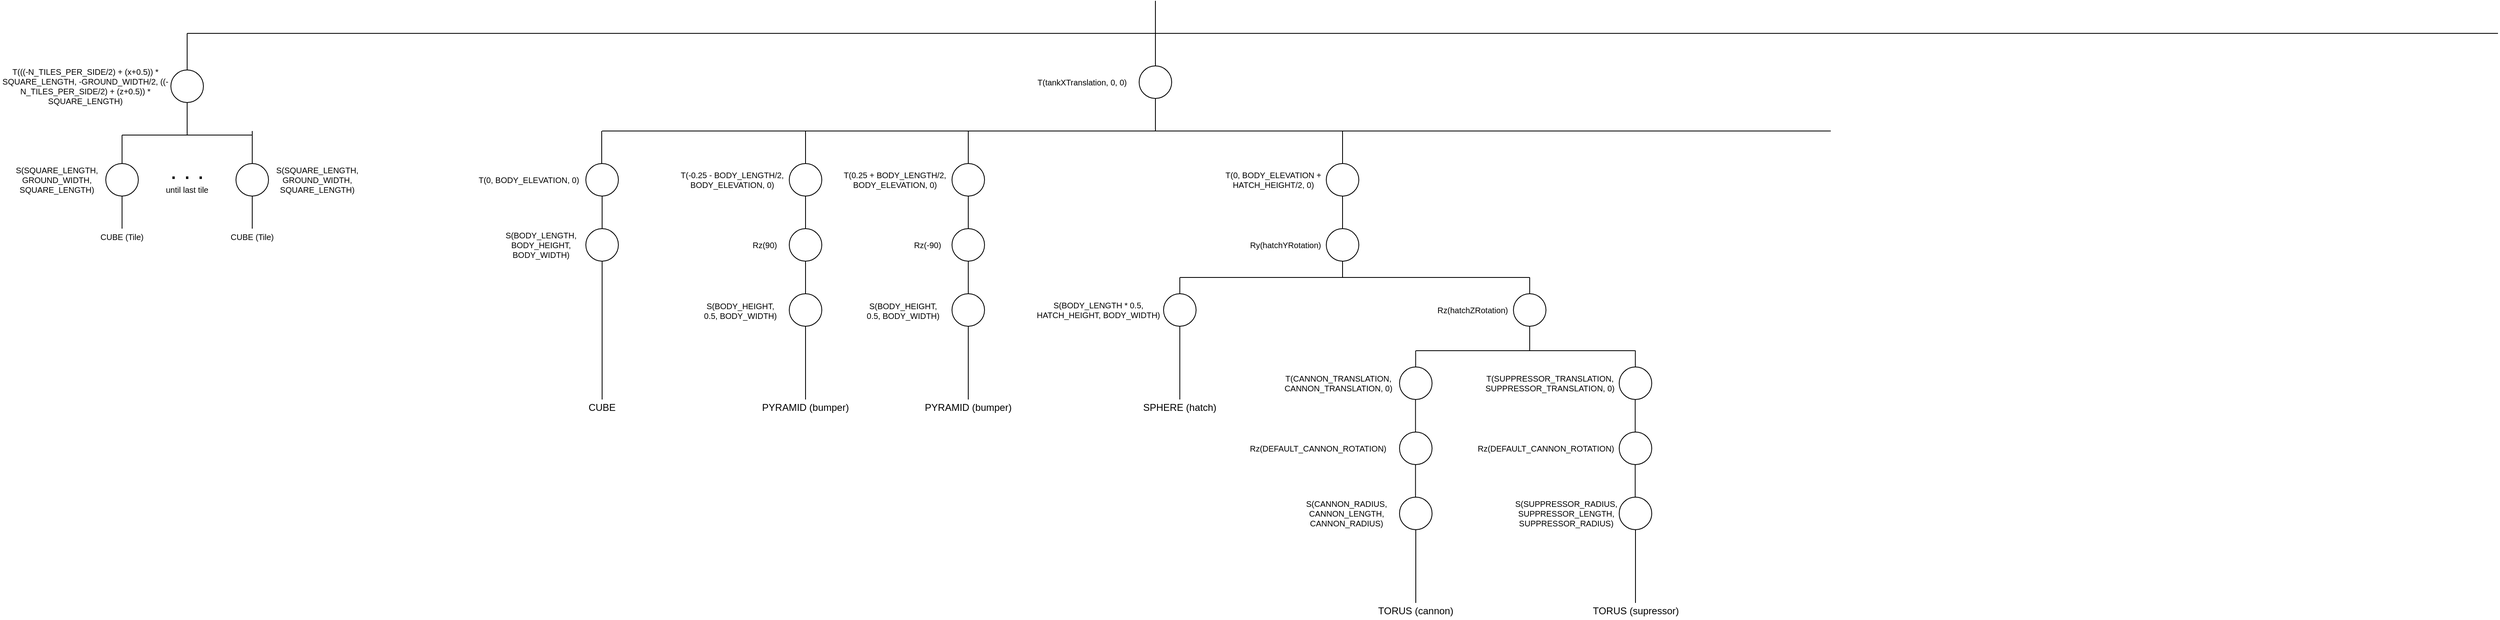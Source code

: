 <mxfile version="14.7.6" type="github">
  <diagram id="4qcgYPeACVD64t_3w7zX" name="Page-1">
    <mxGraphModel dx="4405" dy="1880" grid="1" gridSize="10" guides="1" tooltips="1" connect="1" arrows="1" fold="1" page="1" pageScale="1" pageWidth="850" pageHeight="1100" math="0" shadow="0">
      <root>
        <mxCell id="0" />
        <mxCell id="1" parent="0" />
        <mxCell id="SJ6Oe2fIhcbohcmGYuYU-1" value="" style="endArrow=none;html=1;" parent="1" edge="1">
          <mxGeometry width="50" height="50" relative="1" as="geometry">
            <mxPoint x="840" y="100" as="sourcePoint" />
            <mxPoint x="840" y="20" as="targetPoint" />
          </mxGeometry>
        </mxCell>
        <mxCell id="SJ6Oe2fIhcbohcmGYuYU-2" value="" style="endArrow=none;html=1;" parent="1" edge="1">
          <mxGeometry width="50" height="50" relative="1" as="geometry">
            <mxPoint x="2490" y="60" as="sourcePoint" />
            <mxPoint x="-350" y="60" as="targetPoint" />
          </mxGeometry>
        </mxCell>
        <mxCell id="SJ6Oe2fIhcbohcmGYuYU-4" value="" style="endArrow=none;html=1;" parent="1" edge="1">
          <mxGeometry width="50" height="50" relative="1" as="geometry">
            <mxPoint x="-350" y="160" as="sourcePoint" />
            <mxPoint x="-350" y="60" as="targetPoint" />
          </mxGeometry>
        </mxCell>
        <mxCell id="SJ6Oe2fIhcbohcmGYuYU-7" value="" style="ellipse;whiteSpace=wrap;html=1;aspect=fixed;" parent="1" vertex="1">
          <mxGeometry x="-370" y="105" width="40" height="40" as="geometry" />
        </mxCell>
        <mxCell id="SJ6Oe2fIhcbohcmGYuYU-9" value="" style="endArrow=none;html=1;fontSize=12;" parent="1" edge="1">
          <mxGeometry width="50" height="50" relative="1" as="geometry">
            <mxPoint x="-350" y="185" as="sourcePoint" />
            <mxPoint x="-350" y="145" as="targetPoint" />
          </mxGeometry>
        </mxCell>
        <mxCell id="SJ6Oe2fIhcbohcmGYuYU-10" value="" style="endArrow=none;html=1;fontSize=12;" parent="1" edge="1">
          <mxGeometry width="50" height="50" relative="1" as="geometry">
            <mxPoint x="-270" y="185" as="sourcePoint" />
            <mxPoint x="-430" y="185" as="targetPoint" />
          </mxGeometry>
        </mxCell>
        <mxCell id="SJ6Oe2fIhcbohcmGYuYU-11" value="" style="endArrow=none;html=1;fontSize=12;" parent="1" edge="1">
          <mxGeometry width="50" height="50" relative="1" as="geometry">
            <mxPoint x="-430" y="185" as="sourcePoint" />
            <mxPoint x="-430" y="225" as="targetPoint" />
          </mxGeometry>
        </mxCell>
        <mxCell id="SJ6Oe2fIhcbohcmGYuYU-12" value="T(((-N_TILES_PER_SIDE/2) + (x+0.5)) * SQUARE_LENGTH, -GROUND_WIDTH/2, ((-N_TILES_PER_SIDE/2) + (z+0.5)) * SQUARE_LENGTH)" style="text;html=1;strokeColor=none;fillColor=none;align=center;verticalAlign=middle;whiteSpace=wrap;rounded=0;fontSize=10;" parent="1" vertex="1">
          <mxGeometry x="-580" y="115" width="210" height="20" as="geometry" />
        </mxCell>
        <mxCell id="SJ6Oe2fIhcbohcmGYuYU-14" value="" style="ellipse;whiteSpace=wrap;html=1;aspect=fixed;fontSize=10;" parent="1" vertex="1">
          <mxGeometry x="-450" y="220" width="40" height="40" as="geometry" />
        </mxCell>
        <mxCell id="SJ6Oe2fIhcbohcmGYuYU-16" value="S(SQUARE_LENGTH, GROUND_WIDTH, SQUARE_LENGTH)" style="text;html=1;strokeColor=none;fillColor=none;align=center;verticalAlign=middle;whiteSpace=wrap;rounded=0;fontSize=10;" parent="1" vertex="1">
          <mxGeometry x="-550" y="230" width="80" height="20" as="geometry" />
        </mxCell>
        <mxCell id="SJ6Oe2fIhcbohcmGYuYU-17" value="" style="endArrow=none;html=1;fontSize=10;entryX=0.5;entryY=1;entryDx=0;entryDy=0;" parent="1" target="SJ6Oe2fIhcbohcmGYuYU-14" edge="1">
          <mxGeometry width="50" height="50" relative="1" as="geometry">
            <mxPoint x="-430" y="300" as="sourcePoint" />
            <mxPoint x="10" y="330" as="targetPoint" />
          </mxGeometry>
        </mxCell>
        <mxCell id="SJ6Oe2fIhcbohcmGYuYU-18" value="CUBE (Tile)" style="text;html=1;strokeColor=none;fillColor=none;align=center;verticalAlign=middle;whiteSpace=wrap;rounded=0;fontSize=10;" parent="1" vertex="1">
          <mxGeometry x="-460" y="300" width="60" height="20" as="geometry" />
        </mxCell>
        <mxCell id="SJ6Oe2fIhcbohcmGYuYU-19" value="&lt;div&gt;. . .&lt;/div&gt;&lt;div style=&quot;font-size: 10px&quot;&gt;until last tile&lt;/div&gt;&lt;div style=&quot;font-size: 10px&quot;&gt;&lt;br&gt;&lt;/div&gt;" style="text;html=1;strokeColor=none;fillColor=none;align=center;verticalAlign=middle;whiteSpace=wrap;rounded=0;fontSize=30;" parent="1" vertex="1">
          <mxGeometry x="-385" y="230" width="70" height="20" as="geometry" />
        </mxCell>
        <mxCell id="SJ6Oe2fIhcbohcmGYuYU-22" value="" style="endArrow=none;html=1;fontSize=12;" parent="1" edge="1">
          <mxGeometry width="50" height="50" relative="1" as="geometry">
            <mxPoint x="-270" y="180" as="sourcePoint" />
            <mxPoint x="-270" y="220" as="targetPoint" />
          </mxGeometry>
        </mxCell>
        <mxCell id="SJ6Oe2fIhcbohcmGYuYU-23" value="" style="ellipse;whiteSpace=wrap;html=1;aspect=fixed;fontSize=10;" parent="1" vertex="1">
          <mxGeometry x="-290" y="220" width="40" height="40" as="geometry" />
        </mxCell>
        <mxCell id="SJ6Oe2fIhcbohcmGYuYU-24" value="S(SQUARE_LENGTH, GROUND_WIDTH, SQUARE_LENGTH)" style="text;html=1;strokeColor=none;fillColor=none;align=center;verticalAlign=middle;whiteSpace=wrap;rounded=0;fontSize=10;" parent="1" vertex="1">
          <mxGeometry x="-230" y="230" width="80" height="20" as="geometry" />
        </mxCell>
        <mxCell id="SJ6Oe2fIhcbohcmGYuYU-26" value="" style="endArrow=none;html=1;fontSize=10;entryX=0.5;entryY=1;entryDx=0;entryDy=0;" parent="1" edge="1">
          <mxGeometry width="50" height="50" relative="1" as="geometry">
            <mxPoint x="-270" y="300" as="sourcePoint" />
            <mxPoint x="-270" y="260" as="targetPoint" />
          </mxGeometry>
        </mxCell>
        <mxCell id="SJ6Oe2fIhcbohcmGYuYU-27" value="CUBE (Tile)" style="text;html=1;strokeColor=none;fillColor=none;align=center;verticalAlign=middle;whiteSpace=wrap;rounded=0;fontSize=10;" parent="1" vertex="1">
          <mxGeometry x="-300" y="300" width="60" height="20" as="geometry" />
        </mxCell>
        <mxCell id="SJ6Oe2fIhcbohcmGYuYU-28" value="" style="ellipse;whiteSpace=wrap;html=1;aspect=fixed;fontSize=30;" parent="1" vertex="1">
          <mxGeometry x="820" y="100" width="40" height="40" as="geometry" />
        </mxCell>
        <mxCell id="SJ6Oe2fIhcbohcmGYuYU-29" value="T(tankXTranslation, 0, 0)" style="text;html=1;strokeColor=none;fillColor=none;align=center;verticalAlign=middle;whiteSpace=wrap;rounded=0;fontSize=10;" parent="1" vertex="1">
          <mxGeometry x="690" y="105" width="120" height="30" as="geometry" />
        </mxCell>
        <mxCell id="SJ6Oe2fIhcbohcmGYuYU-30" value="" style="endArrow=none;html=1;fontSize=10;entryX=0.5;entryY=1;entryDx=0;entryDy=0;" parent="1" target="SJ6Oe2fIhcbohcmGYuYU-28" edge="1">
          <mxGeometry width="50" height="50" relative="1" as="geometry">
            <mxPoint x="840" y="180" as="sourcePoint" />
            <mxPoint x="760" y="220" as="targetPoint" />
          </mxGeometry>
        </mxCell>
        <mxCell id="SJ6Oe2fIhcbohcmGYuYU-31" value="" style="endArrow=none;html=1;fontSize=10;" parent="1" edge="1">
          <mxGeometry width="50" height="50" relative="1" as="geometry">
            <mxPoint x="160" y="180" as="sourcePoint" />
            <mxPoint x="1670" y="180" as="targetPoint" />
          </mxGeometry>
        </mxCell>
        <mxCell id="SJ6Oe2fIhcbohcmGYuYU-32" value="" style="endArrow=none;html=1;fontSize=10;" parent="1" edge="1">
          <mxGeometry width="50" height="50" relative="1" as="geometry">
            <mxPoint x="159.5" y="220" as="sourcePoint" />
            <mxPoint x="159.5" y="180" as="targetPoint" />
          </mxGeometry>
        </mxCell>
        <mxCell id="Z4t6oIIhtMBPpLowGCtb-2" value="" style="ellipse;whiteSpace=wrap;html=1;aspect=fixed;fontSize=30;" vertex="1" parent="1">
          <mxGeometry x="140" y="220" width="40" height="40" as="geometry" />
        </mxCell>
        <mxCell id="Z4t6oIIhtMBPpLowGCtb-4" value="" style="endArrow=none;html=1;entryX=0.5;entryY=1;entryDx=0;entryDy=0;exitX=0.5;exitY=0;exitDx=0;exitDy=0;" edge="1" parent="1" source="Z4t6oIIhtMBPpLowGCtb-6" target="Z4t6oIIhtMBPpLowGCtb-2">
          <mxGeometry width="50" height="50" relative="1" as="geometry">
            <mxPoint x="160" y="290" as="sourcePoint" />
            <mxPoint x="210" y="220" as="targetPoint" />
          </mxGeometry>
        </mxCell>
        <mxCell id="Z4t6oIIhtMBPpLowGCtb-6" value="" style="ellipse;whiteSpace=wrap;html=1;aspect=fixed;fontSize=30;" vertex="1" parent="1">
          <mxGeometry x="140" y="300" width="40" height="40" as="geometry" />
        </mxCell>
        <mxCell id="Z4t6oIIhtMBPpLowGCtb-8" value="S(BODY_LENGTH, BODY_HEIGHT, BODY_WIDTH)" style="text;html=1;strokeColor=none;fillColor=none;align=center;verticalAlign=middle;whiteSpace=wrap;rounded=0;fontSize=10;" vertex="1" parent="1">
          <mxGeometry x="20" y="300" width="130" height="40" as="geometry" />
        </mxCell>
        <mxCell id="Z4t6oIIhtMBPpLowGCtb-9" value="T(0, BODY_ELEVATION, 0)" style="text;html=1;strokeColor=none;fillColor=none;align=center;verticalAlign=middle;whiteSpace=wrap;rounded=0;fontSize=10;" vertex="1" parent="1">
          <mxGeometry y="230" width="140" height="20" as="geometry" />
        </mxCell>
        <mxCell id="Z4t6oIIhtMBPpLowGCtb-10" value="" style="endArrow=none;html=1;exitX=0.5;exitY=1;exitDx=0;exitDy=0;" edge="1" parent="1" source="Z4t6oIIhtMBPpLowGCtb-6" target="Z4t6oIIhtMBPpLowGCtb-12">
          <mxGeometry width="50" height="50" relative="1" as="geometry">
            <mxPoint x="310" y="340" as="sourcePoint" />
            <mxPoint x="160" y="520" as="targetPoint" />
          </mxGeometry>
        </mxCell>
        <mxCell id="Z4t6oIIhtMBPpLowGCtb-12" value="CUBE" style="text;html=1;strokeColor=none;fillColor=none;align=center;verticalAlign=middle;whiteSpace=wrap;rounded=0;" vertex="1" parent="1">
          <mxGeometry x="140" y="510" width="40" height="20" as="geometry" />
        </mxCell>
        <mxCell id="Z4t6oIIhtMBPpLowGCtb-13" value="" style="endArrow=none;html=1;" edge="1" parent="1">
          <mxGeometry width="50" height="50" relative="1" as="geometry">
            <mxPoint x="410" y="220" as="sourcePoint" />
            <mxPoint x="410" y="180" as="targetPoint" />
          </mxGeometry>
        </mxCell>
        <mxCell id="Z4t6oIIhtMBPpLowGCtb-14" value="" style="ellipse;whiteSpace=wrap;html=1;aspect=fixed;fontSize=30;" vertex="1" parent="1">
          <mxGeometry x="390" y="220" width="40" height="40" as="geometry" />
        </mxCell>
        <mxCell id="Z4t6oIIhtMBPpLowGCtb-15" value="" style="endArrow=none;html=1;entryX=0.5;entryY=1;entryDx=0;entryDy=0;" edge="1" parent="1" target="Z4t6oIIhtMBPpLowGCtb-14">
          <mxGeometry width="50" height="50" relative="1" as="geometry">
            <mxPoint x="410" y="300" as="sourcePoint" />
            <mxPoint x="490" y="250" as="targetPoint" />
          </mxGeometry>
        </mxCell>
        <mxCell id="Z4t6oIIhtMBPpLowGCtb-17" value="" style="ellipse;whiteSpace=wrap;html=1;aspect=fixed;fontSize=30;" vertex="1" parent="1">
          <mxGeometry x="390" y="300" width="40" height="40" as="geometry" />
        </mxCell>
        <mxCell id="Z4t6oIIhtMBPpLowGCtb-18" value="T(-0.25 - BODY_LENGTH/2, BODY_ELEVATION, 0)" style="text;html=1;strokeColor=none;fillColor=none;align=center;verticalAlign=middle;whiteSpace=wrap;rounded=0;fontSize=10;" vertex="1" parent="1">
          <mxGeometry x="250" y="215" width="140" height="50" as="geometry" />
        </mxCell>
        <mxCell id="Z4t6oIIhtMBPpLowGCtb-20" value="Rz(90)" style="text;html=1;strokeColor=none;fillColor=none;align=center;verticalAlign=middle;whiteSpace=wrap;rounded=0;fontSize=10;" vertex="1" parent="1">
          <mxGeometry x="330" y="312.5" width="60" height="15" as="geometry" />
        </mxCell>
        <mxCell id="Z4t6oIIhtMBPpLowGCtb-25" value="" style="endArrow=none;html=1;entryX=0.5;entryY=1;entryDx=0;entryDy=0;" edge="1" parent="1">
          <mxGeometry width="50" height="50" relative="1" as="geometry">
            <mxPoint x="410" y="380" as="sourcePoint" />
            <mxPoint x="410" y="340" as="targetPoint" />
          </mxGeometry>
        </mxCell>
        <mxCell id="Z4t6oIIhtMBPpLowGCtb-26" value="" style="ellipse;whiteSpace=wrap;html=1;aspect=fixed;fontSize=30;" vertex="1" parent="1">
          <mxGeometry x="390" y="380" width="40" height="40" as="geometry" />
        </mxCell>
        <mxCell id="Z4t6oIIhtMBPpLowGCtb-27" value="S(BODY_HEIGHT, 0.5, BODY_WIDTH)" style="text;html=1;strokeColor=none;fillColor=none;align=center;verticalAlign=middle;whiteSpace=wrap;rounded=0;fontSize=10;" vertex="1" parent="1">
          <mxGeometry x="280" y="382.5" width="100" height="37.5" as="geometry" />
        </mxCell>
        <mxCell id="Z4t6oIIhtMBPpLowGCtb-29" value="" style="endArrow=none;html=1;fontSize=10;exitX=0.5;exitY=1;exitDx=0;exitDy=0;" edge="1" parent="1" source="Z4t6oIIhtMBPpLowGCtb-26">
          <mxGeometry width="50" height="50" relative="1" as="geometry">
            <mxPoint x="260" y="370" as="sourcePoint" />
            <mxPoint x="410" y="510" as="targetPoint" />
          </mxGeometry>
        </mxCell>
        <mxCell id="Z4t6oIIhtMBPpLowGCtb-32" value="&lt;div&gt;PYRAMID (bumper)&lt;br&gt;&lt;/div&gt;" style="text;html=1;strokeColor=none;fillColor=none;align=center;verticalAlign=middle;whiteSpace=wrap;rounded=0;" vertex="1" parent="1">
          <mxGeometry x="350" y="510" width="120" height="20" as="geometry" />
        </mxCell>
        <mxCell id="Z4t6oIIhtMBPpLowGCtb-33" value="" style="endArrow=none;html=1;" edge="1" parent="1">
          <mxGeometry width="50" height="50" relative="1" as="geometry">
            <mxPoint x="610" y="220" as="sourcePoint" />
            <mxPoint x="610" y="180" as="targetPoint" />
          </mxGeometry>
        </mxCell>
        <mxCell id="Z4t6oIIhtMBPpLowGCtb-45" value="" style="edgeStyle=orthogonalEdgeStyle;rounded=0;orthogonalLoop=1;jettySize=auto;html=1;fontSize=10;" edge="1" parent="1" source="Z4t6oIIhtMBPpLowGCtb-34">
          <mxGeometry relative="1" as="geometry">
            <mxPoint x="610" y="340" as="targetPoint" />
          </mxGeometry>
        </mxCell>
        <mxCell id="Z4t6oIIhtMBPpLowGCtb-34" value="" style="ellipse;whiteSpace=wrap;html=1;aspect=fixed;fontSize=30;" vertex="1" parent="1">
          <mxGeometry x="590" y="220" width="40" height="40" as="geometry" />
        </mxCell>
        <mxCell id="Z4t6oIIhtMBPpLowGCtb-35" value="" style="endArrow=none;html=1;entryX=0.5;entryY=1;entryDx=0;entryDy=0;" edge="1" parent="1" target="Z4t6oIIhtMBPpLowGCtb-34">
          <mxGeometry width="50" height="50" relative="1" as="geometry">
            <mxPoint x="610" y="300" as="sourcePoint" />
            <mxPoint x="690" y="250" as="targetPoint" />
          </mxGeometry>
        </mxCell>
        <mxCell id="Z4t6oIIhtMBPpLowGCtb-36" value="" style="ellipse;whiteSpace=wrap;html=1;aspect=fixed;fontSize=30;" vertex="1" parent="1">
          <mxGeometry x="590" y="300" width="40" height="40" as="geometry" />
        </mxCell>
        <mxCell id="Z4t6oIIhtMBPpLowGCtb-37" value="T(0.25 + BODY_LENGTH/2, BODY_ELEVATION, 0)" style="text;html=1;strokeColor=none;fillColor=none;align=center;verticalAlign=middle;whiteSpace=wrap;rounded=0;fontSize=10;" vertex="1" parent="1">
          <mxGeometry x="450" y="215" width="140" height="50" as="geometry" />
        </mxCell>
        <mxCell id="Z4t6oIIhtMBPpLowGCtb-38" value="Rz(-90)" style="text;html=1;strokeColor=none;fillColor=none;align=center;verticalAlign=middle;whiteSpace=wrap;rounded=0;fontSize=10;" vertex="1" parent="1">
          <mxGeometry x="530" y="312.5" width="60" height="15" as="geometry" />
        </mxCell>
        <mxCell id="Z4t6oIIhtMBPpLowGCtb-39" value="" style="endArrow=none;html=1;entryX=0.5;entryY=1;entryDx=0;entryDy=0;" edge="1" parent="1">
          <mxGeometry width="50" height="50" relative="1" as="geometry">
            <mxPoint x="610" y="380" as="sourcePoint" />
            <mxPoint x="610" y="340" as="targetPoint" />
          </mxGeometry>
        </mxCell>
        <mxCell id="Z4t6oIIhtMBPpLowGCtb-40" value="" style="ellipse;whiteSpace=wrap;html=1;aspect=fixed;fontSize=30;" vertex="1" parent="1">
          <mxGeometry x="590" y="380" width="40" height="40" as="geometry" />
        </mxCell>
        <mxCell id="Z4t6oIIhtMBPpLowGCtb-41" value="S(BODY_HEIGHT, 0.5, BODY_WIDTH)" style="text;html=1;strokeColor=none;fillColor=none;align=center;verticalAlign=middle;whiteSpace=wrap;rounded=0;fontSize=10;" vertex="1" parent="1">
          <mxGeometry x="480" y="382.5" width="100" height="37.5" as="geometry" />
        </mxCell>
        <mxCell id="Z4t6oIIhtMBPpLowGCtb-42" value="" style="endArrow=none;html=1;fontSize=10;exitX=0.5;exitY=1;exitDx=0;exitDy=0;" edge="1" parent="1" source="Z4t6oIIhtMBPpLowGCtb-40">
          <mxGeometry width="50" height="50" relative="1" as="geometry">
            <mxPoint x="460" y="370" as="sourcePoint" />
            <mxPoint x="610" y="510" as="targetPoint" />
          </mxGeometry>
        </mxCell>
        <mxCell id="Z4t6oIIhtMBPpLowGCtb-43" value="&lt;div&gt;PYRAMID (bumper)&lt;br&gt;&lt;/div&gt;" style="text;html=1;strokeColor=none;fillColor=none;align=center;verticalAlign=middle;whiteSpace=wrap;rounded=0;" vertex="1" parent="1">
          <mxGeometry x="550" y="510" width="120" height="20" as="geometry" />
        </mxCell>
        <mxCell id="Z4t6oIIhtMBPpLowGCtb-48" value="" style="endArrow=none;html=1;" edge="1" parent="1">
          <mxGeometry width="50" height="50" relative="1" as="geometry">
            <mxPoint x="1070" y="220" as="sourcePoint" />
            <mxPoint x="1070" y="180" as="targetPoint" />
          </mxGeometry>
        </mxCell>
        <mxCell id="Z4t6oIIhtMBPpLowGCtb-49" value="" style="ellipse;whiteSpace=wrap;html=1;aspect=fixed;fontSize=30;" vertex="1" parent="1">
          <mxGeometry x="1050" y="220" width="40" height="40" as="geometry" />
        </mxCell>
        <mxCell id="Z4t6oIIhtMBPpLowGCtb-50" value="" style="endArrow=none;html=1;entryX=0.5;entryY=1;entryDx=0;entryDy=0;" edge="1" parent="1" target="Z4t6oIIhtMBPpLowGCtb-49">
          <mxGeometry width="50" height="50" relative="1" as="geometry">
            <mxPoint x="1070" y="300" as="sourcePoint" />
            <mxPoint x="1150" y="250" as="targetPoint" />
          </mxGeometry>
        </mxCell>
        <mxCell id="Z4t6oIIhtMBPpLowGCtb-51" value="" style="ellipse;whiteSpace=wrap;html=1;aspect=fixed;fontSize=30;" vertex="1" parent="1">
          <mxGeometry x="1050" y="300" width="40" height="40" as="geometry" />
        </mxCell>
        <mxCell id="Z4t6oIIhtMBPpLowGCtb-52" value="T(0, BODY_ELEVATION + HATCH_HEIGHT/2, 0)" style="text;html=1;strokeColor=none;fillColor=none;align=center;verticalAlign=middle;whiteSpace=wrap;rounded=0;fontSize=10;" vertex="1" parent="1">
          <mxGeometry x="920" y="215" width="130" height="50" as="geometry" />
        </mxCell>
        <mxCell id="Z4t6oIIhtMBPpLowGCtb-53" value="Ry(hatchYRotation)" style="text;html=1;strokeColor=none;fillColor=none;align=center;verticalAlign=middle;whiteSpace=wrap;rounded=0;fontSize=10;" vertex="1" parent="1">
          <mxGeometry x="970" y="312.5" width="60" height="15" as="geometry" />
        </mxCell>
        <mxCell id="Z4t6oIIhtMBPpLowGCtb-55" value="" style="endArrow=none;html=1;fontSize=10;entryX=0.5;entryY=1;entryDx=0;entryDy=0;" edge="1" parent="1" target="Z4t6oIIhtMBPpLowGCtb-51">
          <mxGeometry width="50" height="50" relative="1" as="geometry">
            <mxPoint x="1070" y="360" as="sourcePoint" />
            <mxPoint x="1060" y="376.25" as="targetPoint" />
          </mxGeometry>
        </mxCell>
        <mxCell id="Z4t6oIIhtMBPpLowGCtb-56" value="" style="endArrow=none;html=1;fontSize=10;" edge="1" parent="1">
          <mxGeometry width="50" height="50" relative="1" as="geometry">
            <mxPoint x="870" y="360" as="sourcePoint" />
            <mxPoint x="1300" y="360" as="targetPoint" />
          </mxGeometry>
        </mxCell>
        <mxCell id="Z4t6oIIhtMBPpLowGCtb-57" value="" style="endArrow=none;html=1;fontSize=10;" edge="1" parent="1">
          <mxGeometry width="50" height="50" relative="1" as="geometry">
            <mxPoint x="870" y="360" as="sourcePoint" />
            <mxPoint x="870" y="380" as="targetPoint" />
          </mxGeometry>
        </mxCell>
        <mxCell id="Z4t6oIIhtMBPpLowGCtb-58" value="" style="ellipse;whiteSpace=wrap;html=1;aspect=fixed;fontSize=30;" vertex="1" parent="1">
          <mxGeometry x="850" y="380" width="40" height="40" as="geometry" />
        </mxCell>
        <mxCell id="Z4t6oIIhtMBPpLowGCtb-59" value="S(BODY_LENGTH * 0.5, HATCH_HEIGHT, BODY_WIDTH)" style="text;html=1;strokeColor=none;fillColor=none;align=center;verticalAlign=middle;whiteSpace=wrap;rounded=0;fontSize=10;" vertex="1" parent="1">
          <mxGeometry x="690" y="381.25" width="160" height="37.5" as="geometry" />
        </mxCell>
        <mxCell id="Z4t6oIIhtMBPpLowGCtb-60" value="" style="endArrow=none;html=1;fontSize=10;entryX=0.5;entryY=1;entryDx=0;entryDy=0;" edge="1" parent="1" target="Z4t6oIIhtMBPpLowGCtb-58">
          <mxGeometry width="50" height="50" relative="1" as="geometry">
            <mxPoint x="870" y="510" as="sourcePoint" />
            <mxPoint x="750" y="410" as="targetPoint" />
          </mxGeometry>
        </mxCell>
        <mxCell id="Z4t6oIIhtMBPpLowGCtb-61" value="SPHERE (hatch)" style="text;html=1;strokeColor=none;fillColor=none;align=center;verticalAlign=middle;whiteSpace=wrap;rounded=0;" vertex="1" parent="1">
          <mxGeometry x="810" y="510" width="120" height="20" as="geometry" />
        </mxCell>
        <mxCell id="Z4t6oIIhtMBPpLowGCtb-62" value="" style="endArrow=none;html=1;fontSize=10;" edge="1" parent="1">
          <mxGeometry width="50" height="50" relative="1" as="geometry">
            <mxPoint x="1300" y="360.0" as="sourcePoint" />
            <mxPoint x="1300" y="380.0" as="targetPoint" />
          </mxGeometry>
        </mxCell>
        <mxCell id="Z4t6oIIhtMBPpLowGCtb-63" value="" style="ellipse;whiteSpace=wrap;html=1;aspect=fixed;fontSize=30;" vertex="1" parent="1">
          <mxGeometry x="1280" y="380" width="40" height="40" as="geometry" />
        </mxCell>
        <mxCell id="Z4t6oIIhtMBPpLowGCtb-64" value="Rz(hatchZRotation)" style="text;html=1;strokeColor=none;fillColor=none;align=center;verticalAlign=middle;whiteSpace=wrap;rounded=0;fontSize=10;" vertex="1" parent="1">
          <mxGeometry x="1180" y="381.25" width="100" height="37.5" as="geometry" />
        </mxCell>
        <mxCell id="Z4t6oIIhtMBPpLowGCtb-65" value="" style="endArrow=none;html=1;fontSize=10;" edge="1" parent="1">
          <mxGeometry width="50" height="50" relative="1" as="geometry">
            <mxPoint x="1160" y="450" as="sourcePoint" />
            <mxPoint x="1430" y="450" as="targetPoint" />
          </mxGeometry>
        </mxCell>
        <mxCell id="Z4t6oIIhtMBPpLowGCtb-66" value="" style="endArrow=none;html=1;fontSize=10;" edge="1" parent="1">
          <mxGeometry width="50" height="50" relative="1" as="geometry">
            <mxPoint x="1159.83" y="450.0" as="sourcePoint" />
            <mxPoint x="1159.83" y="470.0" as="targetPoint" />
          </mxGeometry>
        </mxCell>
        <mxCell id="Z4t6oIIhtMBPpLowGCtb-67" value="" style="ellipse;whiteSpace=wrap;html=1;aspect=fixed;fontSize=30;" vertex="1" parent="1">
          <mxGeometry x="1140" y="470" width="40" height="40" as="geometry" />
        </mxCell>
        <mxCell id="Z4t6oIIhtMBPpLowGCtb-69" value="" style="endArrow=none;html=1;fontSize=10;exitX=0.5;exitY=1;exitDx=0;exitDy=0;" edge="1" parent="1" source="Z4t6oIIhtMBPpLowGCtb-63">
          <mxGeometry width="50" height="50" relative="1" as="geometry">
            <mxPoint x="1310" y="370.0" as="sourcePoint" />
            <mxPoint x="1300" y="450" as="targetPoint" />
          </mxGeometry>
        </mxCell>
        <mxCell id="Z4t6oIIhtMBPpLowGCtb-70" value="T(CANNON_TRANSLATION, CANNON_TRANSLATION, 0)" style="text;html=1;strokeColor=none;fillColor=none;align=center;verticalAlign=middle;whiteSpace=wrap;rounded=0;fontSize=10;" vertex="1" parent="1">
          <mxGeometry x="990" y="480" width="150" height="20" as="geometry" />
        </mxCell>
        <mxCell id="Z4t6oIIhtMBPpLowGCtb-72" value="" style="endArrow=none;html=1;entryX=0.5;entryY=1;entryDx=0;entryDy=0;" edge="1" parent="1">
          <mxGeometry width="50" height="50" relative="1" as="geometry">
            <mxPoint x="1159.66" y="550" as="sourcePoint" />
            <mxPoint x="1159.66" y="510" as="targetPoint" />
          </mxGeometry>
        </mxCell>
        <mxCell id="Z4t6oIIhtMBPpLowGCtb-73" value="" style="ellipse;whiteSpace=wrap;html=1;aspect=fixed;fontSize=30;" vertex="1" parent="1">
          <mxGeometry x="1140" y="550" width="40" height="40" as="geometry" />
        </mxCell>
        <mxCell id="Z4t6oIIhtMBPpLowGCtb-74" value="Rz(DEFAULT_CANNON_ROTATION)" style="text;html=1;strokeColor=none;fillColor=none;align=center;verticalAlign=middle;whiteSpace=wrap;rounded=0;fontSize=10;" vertex="1" parent="1">
          <mxGeometry x="950" y="560" width="180" height="20" as="geometry" />
        </mxCell>
        <mxCell id="Z4t6oIIhtMBPpLowGCtb-75" value="S(CANNON_RADIUS, CANNON_LENGTH, CANNON_RADIUS)" style="text;html=1;strokeColor=none;fillColor=none;align=center;verticalAlign=middle;whiteSpace=wrap;rounded=0;fontSize=10;" vertex="1" parent="1">
          <mxGeometry x="1020" y="631.25" width="110" height="37.5" as="geometry" />
        </mxCell>
        <mxCell id="Z4t6oIIhtMBPpLowGCtb-76" value="" style="endArrow=none;html=1;entryX=0.5;entryY=1;entryDx=0;entryDy=0;" edge="1" parent="1">
          <mxGeometry width="50" height="50" relative="1" as="geometry">
            <mxPoint x="1159.66" y="630" as="sourcePoint" />
            <mxPoint x="1159.66" y="590" as="targetPoint" />
          </mxGeometry>
        </mxCell>
        <mxCell id="Z4t6oIIhtMBPpLowGCtb-77" value="" style="ellipse;whiteSpace=wrap;html=1;aspect=fixed;fontSize=30;" vertex="1" parent="1">
          <mxGeometry x="1140" y="630" width="40" height="40" as="geometry" />
        </mxCell>
        <mxCell id="Z4t6oIIhtMBPpLowGCtb-78" value="" style="endArrow=none;html=1;fontSize=10;" edge="1" parent="1">
          <mxGeometry width="50" height="50" relative="1" as="geometry">
            <mxPoint x="1429.83" y="450" as="sourcePoint" />
            <mxPoint x="1429.83" y="470" as="targetPoint" />
          </mxGeometry>
        </mxCell>
        <mxCell id="Z4t6oIIhtMBPpLowGCtb-79" value="" style="ellipse;whiteSpace=wrap;html=1;aspect=fixed;fontSize=30;" vertex="1" parent="1">
          <mxGeometry x="1410" y="470" width="40" height="40" as="geometry" />
        </mxCell>
        <mxCell id="Z4t6oIIhtMBPpLowGCtb-81" value="T(SUPPRESSOR_TRANSLATION, SUPPRESSOR_TRANSLATION, 0)" style="text;html=1;strokeColor=none;fillColor=none;align=center;verticalAlign=middle;whiteSpace=wrap;rounded=0;fontSize=10;" vertex="1" parent="1">
          <mxGeometry x="1240" y="480" width="170" height="20" as="geometry" />
        </mxCell>
        <mxCell id="Z4t6oIIhtMBPpLowGCtb-82" value="Rz(DEFAULT_CANNON_ROTATION)" style="text;html=1;strokeColor=none;fillColor=none;align=center;verticalAlign=middle;whiteSpace=wrap;rounded=0;fontSize=10;" vertex="1" parent="1">
          <mxGeometry x="1230" y="560" width="180" height="20" as="geometry" />
        </mxCell>
        <mxCell id="Z4t6oIIhtMBPpLowGCtb-83" value="" style="endArrow=none;html=1;entryX=0.5;entryY=1;entryDx=0;entryDy=0;" edge="1" parent="1">
          <mxGeometry width="50" height="50" relative="1" as="geometry">
            <mxPoint x="1429.66" y="550" as="sourcePoint" />
            <mxPoint x="1429.66" y="510" as="targetPoint" />
          </mxGeometry>
        </mxCell>
        <mxCell id="Z4t6oIIhtMBPpLowGCtb-84" value="" style="ellipse;whiteSpace=wrap;html=1;aspect=fixed;fontSize=30;" vertex="1" parent="1">
          <mxGeometry x="1410" y="550" width="40" height="40" as="geometry" />
        </mxCell>
        <mxCell id="Z4t6oIIhtMBPpLowGCtb-85" value="S(SUPPRESSOR_RADIUS, SUPPRESSOR_LENGTH, SUPPRESSOR_RADIUS)" style="text;html=1;strokeColor=none;fillColor=none;align=center;verticalAlign=middle;whiteSpace=wrap;rounded=0;fontSize=10;" vertex="1" parent="1">
          <mxGeometry x="1290" y="631.25" width="110" height="37.5" as="geometry" />
        </mxCell>
        <mxCell id="Z4t6oIIhtMBPpLowGCtb-86" value="" style="endArrow=none;html=1;entryX=0.5;entryY=1;entryDx=0;entryDy=0;" edge="1" parent="1">
          <mxGeometry width="50" height="50" relative="1" as="geometry">
            <mxPoint x="1429.66" y="630" as="sourcePoint" />
            <mxPoint x="1429.66" y="590" as="targetPoint" />
          </mxGeometry>
        </mxCell>
        <mxCell id="Z4t6oIIhtMBPpLowGCtb-87" value="" style="ellipse;whiteSpace=wrap;html=1;aspect=fixed;fontSize=30;" vertex="1" parent="1">
          <mxGeometry x="1410" y="630" width="40" height="40" as="geometry" />
        </mxCell>
        <mxCell id="Z4t6oIIhtMBPpLowGCtb-88" value="" style="endArrow=none;html=1;exitX=0.5;exitY=1;exitDx=0;exitDy=0;" edge="1" parent="1">
          <mxGeometry width="50" height="50" relative="1" as="geometry">
            <mxPoint x="1160.0" y="670" as="sourcePoint" />
            <mxPoint x="1160" y="760" as="targetPoint" />
          </mxGeometry>
        </mxCell>
        <mxCell id="Z4t6oIIhtMBPpLowGCtb-89" value="TORUS (cannon)" style="text;html=1;strokeColor=none;fillColor=none;align=center;verticalAlign=middle;whiteSpace=wrap;rounded=0;" vertex="1" parent="1">
          <mxGeometry x="1105" y="760" width="110" height="20" as="geometry" />
        </mxCell>
        <mxCell id="Z4t6oIIhtMBPpLowGCtb-92" value="" style="endArrow=none;html=1;exitX=0.5;exitY=1;exitDx=0;exitDy=0;" edge="1" parent="1">
          <mxGeometry width="50" height="50" relative="1" as="geometry">
            <mxPoint x="1430.0" y="670" as="sourcePoint" />
            <mxPoint x="1430" y="760" as="targetPoint" />
          </mxGeometry>
        </mxCell>
        <mxCell id="Z4t6oIIhtMBPpLowGCtb-93" value="TORUS (supressor)" style="text;html=1;strokeColor=none;fillColor=none;align=center;verticalAlign=middle;whiteSpace=wrap;rounded=0;" vertex="1" parent="1">
          <mxGeometry x="1372.5" y="760" width="115" height="20" as="geometry" />
        </mxCell>
      </root>
    </mxGraphModel>
  </diagram>
</mxfile>
